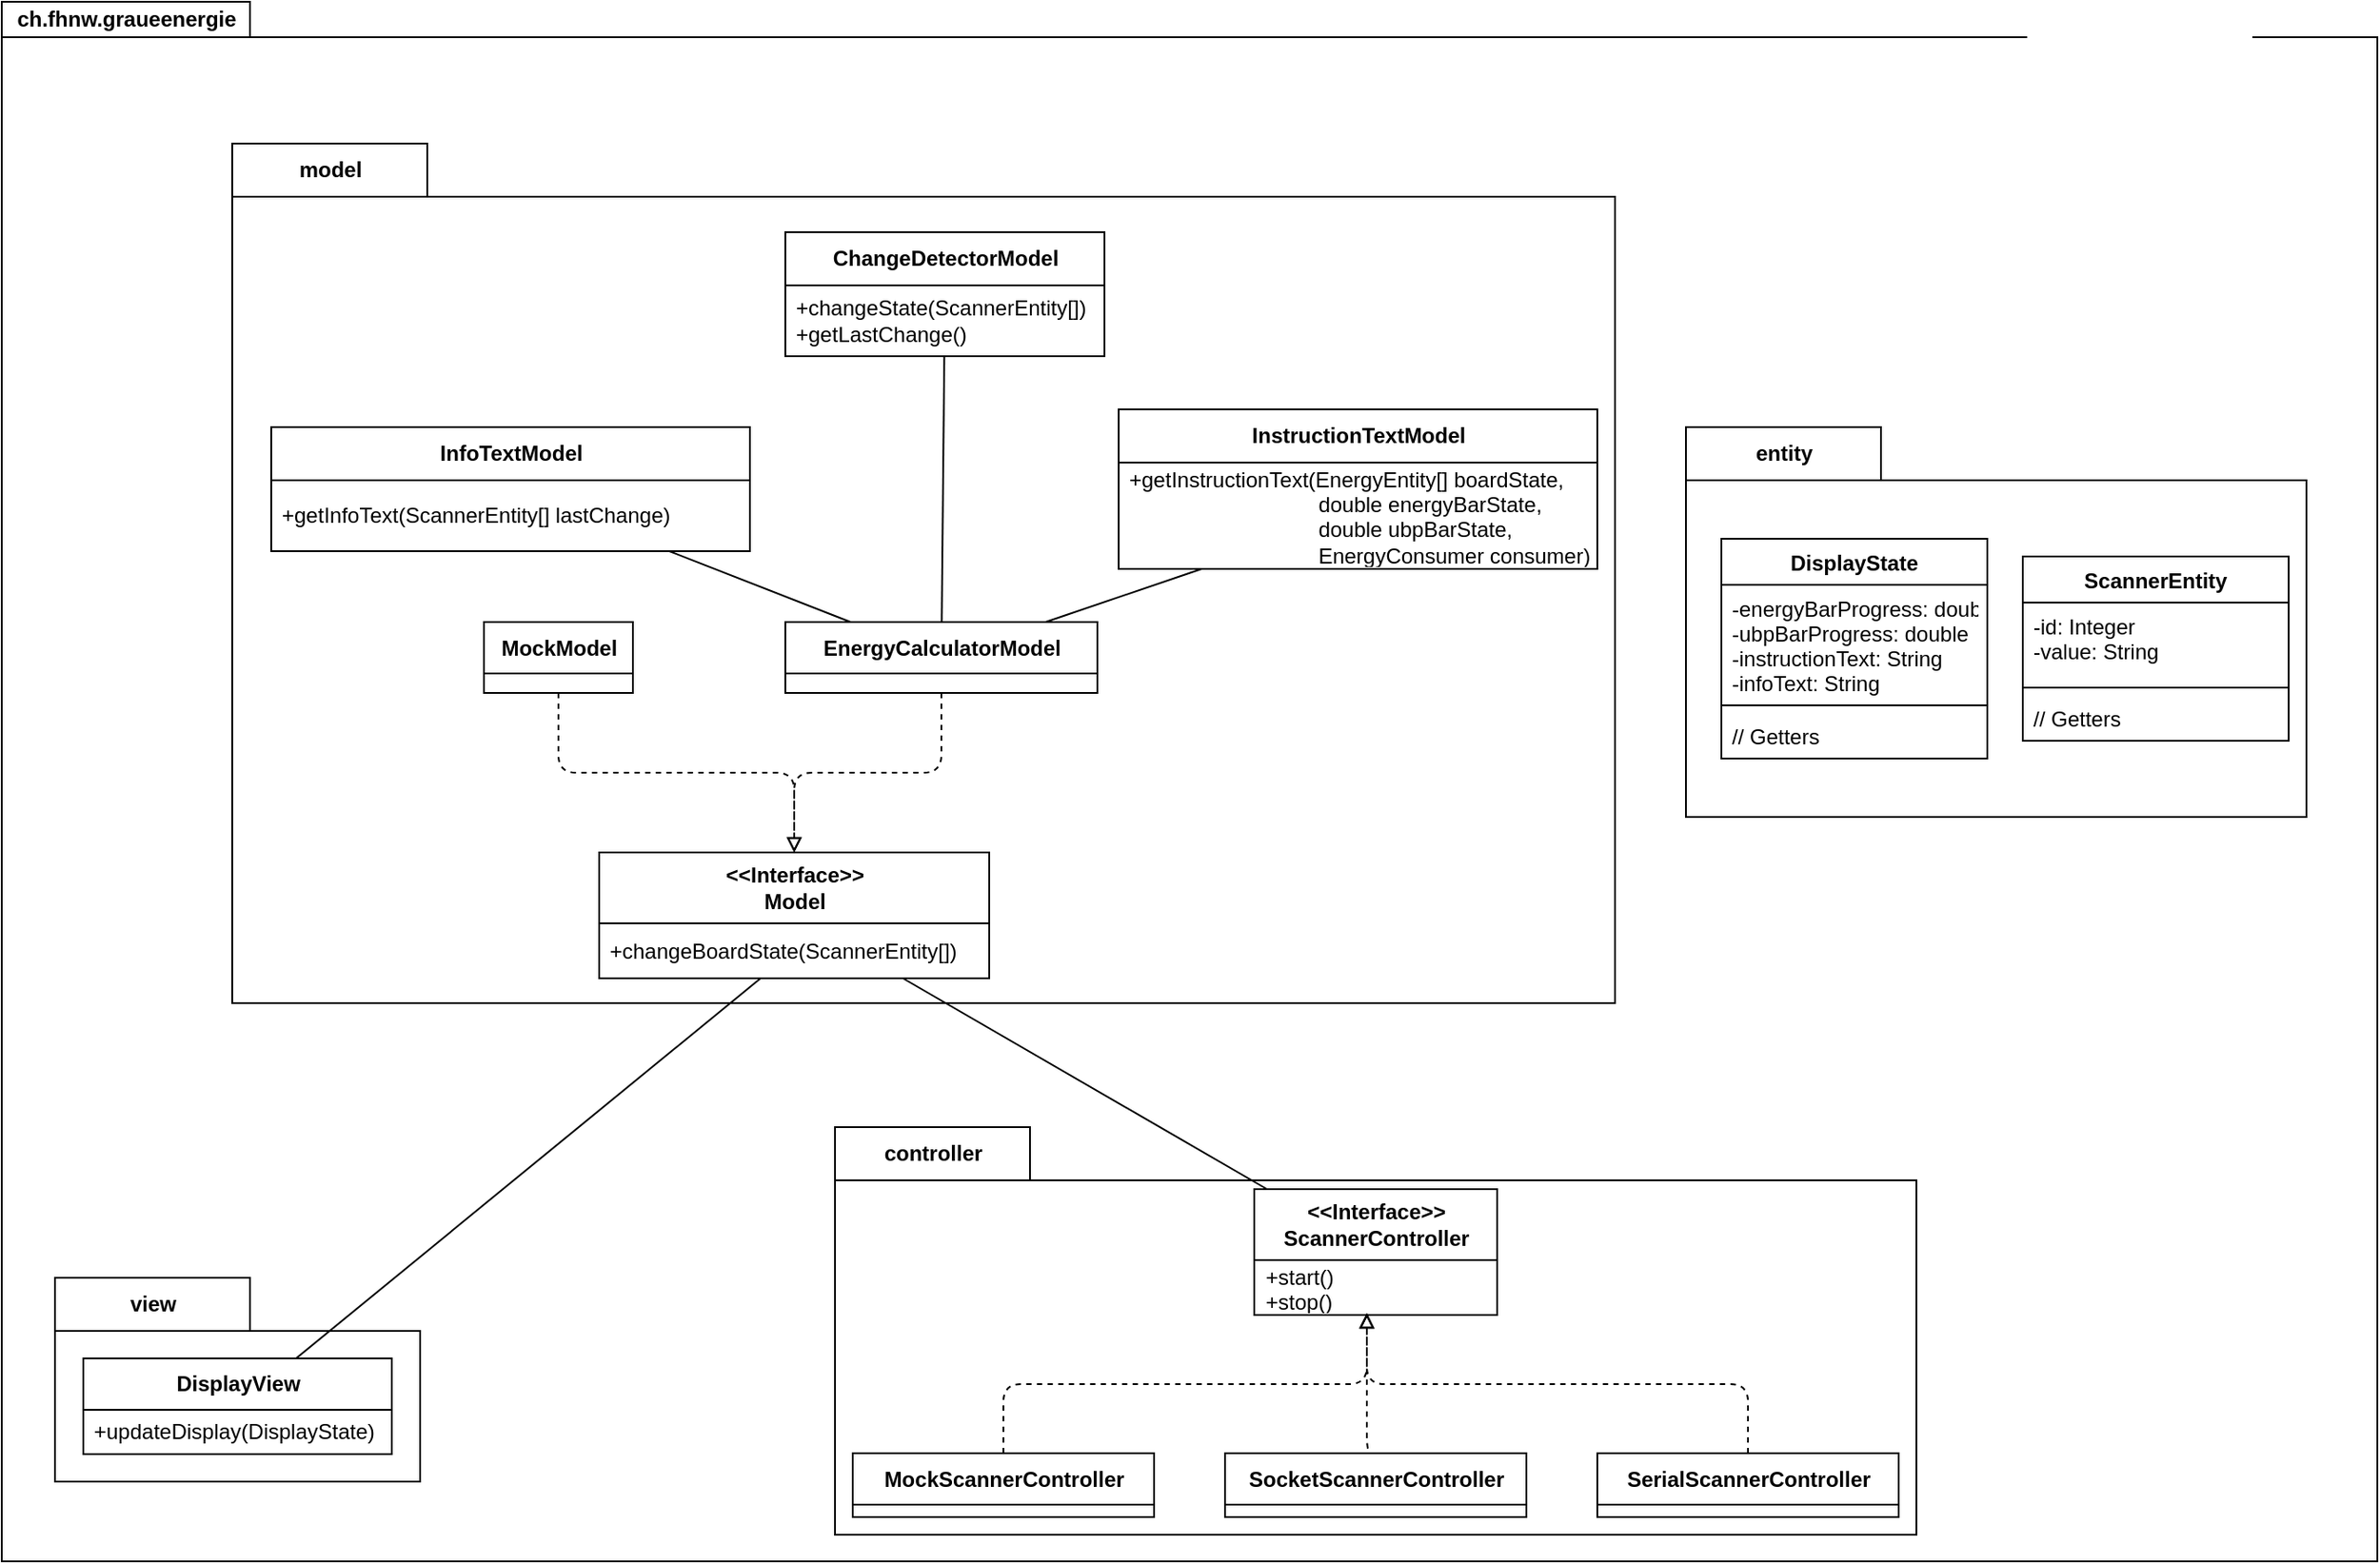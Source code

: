 <mxfile>
    <diagram id="G0Bky6Bdtz4yHGGLSheF" name="Page-1">
        <mxGraphModel dx="1608" dy="2091" grid="1" gridSize="10" guides="1" tooltips="1" connect="1" arrows="1" fold="1" page="1" pageScale="1" pageWidth="827" pageHeight="1169" math="0" shadow="0">
            <root>
                <mxCell id="0"/>
                <mxCell id="1" parent="0"/>
                <mxCell id="43" value="ch.fhnw.graueenergie" style="shape=folder;fontStyle=1;tabWidth=140;tabHeight=20;tabPosition=left;html=1;boundedLbl=1;labelInHeader=1;container=1;collapsible=0;recursiveResize=0;" parent="1" vertex="1">
                    <mxGeometry x="50" y="-50" width="1340" height="880" as="geometry"/>
                </mxCell>
                <mxCell id="9" value="model" style="shape=folder;fontStyle=1;tabWidth=110;tabHeight=30;tabPosition=left;html=1;boundedLbl=1;labelInHeader=1;container=1;collapsible=0;recursiveResize=0;" parent="43" vertex="1">
                    <mxGeometry x="130" y="80" width="780" height="485" as="geometry"/>
                </mxCell>
                <mxCell id="19" value="&amp;lt;&amp;lt;Interface&amp;gt;&amp;gt;&lt;br&gt;Model" style="swimlane;fontStyle=1;align=center;verticalAlign=middle;childLayout=stackLayout;horizontal=1;startSize=40;horizontalStack=0;resizeParent=1;resizeParentMax=0;resizeLast=0;collapsible=0;marginBottom=0;html=1;" parent="9" vertex="1">
                    <mxGeometry x="207" y="400" width="220" height="71" as="geometry"/>
                </mxCell>
                <mxCell id="20" value="+changeBoardState(ScannerEntity[])" style="text;html=1;strokeColor=none;fillColor=none;align=left;verticalAlign=middle;spacingLeft=4;spacingRight=4;overflow=hidden;rotatable=0;points=[[0,0.5],[1,0.5]];portConstraint=eastwest;" parent="19" vertex="1">
                    <mxGeometry y="40" width="220" height="31" as="geometry"/>
                </mxCell>
                <mxCell id="27" style="edgeStyle=orthogonalEdgeStyle;html=1;exitX=0.5;exitY=1;exitDx=0;exitDy=0;entryX=0.5;entryY=0;entryDx=0;entryDy=0;dashed=1;endArrow=block;endFill=0;" parent="9" source="25" target="19" edge="1">
                    <mxGeometry relative="1" as="geometry"/>
                </mxCell>
                <mxCell id="25" value="MockModel" style="swimlane;fontStyle=1;align=center;verticalAlign=middle;childLayout=stackLayout;horizontal=1;startSize=29;horizontalStack=0;resizeParent=1;resizeParentMax=0;resizeLast=0;collapsible=0;marginBottom=0;html=1;" parent="9" vertex="1">
                    <mxGeometry x="142" y="270" width="84" height="40" as="geometry"/>
                </mxCell>
                <mxCell id="28" style="edgeStyle=orthogonalEdgeStyle;html=1;dashed=1;endArrow=block;endFill=0;" parent="9" source="26" target="19" edge="1">
                    <mxGeometry relative="1" as="geometry"/>
                </mxCell>
                <mxCell id="26" value="EnergyCalculatorModel" style="swimlane;fontStyle=1;align=center;verticalAlign=middle;childLayout=stackLayout;horizontal=1;startSize=29;horizontalStack=0;resizeParent=1;resizeParentMax=0;resizeLast=0;collapsible=0;marginBottom=0;html=1;" parent="9" vertex="1">
                    <mxGeometry x="312" y="270" width="176" height="40" as="geometry"/>
                </mxCell>
                <mxCell id="62" style="edgeStyle=none;html=1;endArrow=none;endFill=0;" parent="9" source="59" target="26" edge="1">
                    <mxGeometry relative="1" as="geometry"/>
                </mxCell>
                <mxCell id="59" value="InfoTextModel" style="swimlane;fontStyle=1;align=center;verticalAlign=middle;childLayout=stackLayout;horizontal=1;startSize=30;horizontalStack=0;resizeParent=1;resizeParentMax=0;resizeLast=0;collapsible=0;marginBottom=0;html=1;" parent="9" vertex="1">
                    <mxGeometry x="22" y="160" width="270" height="70" as="geometry"/>
                </mxCell>
                <mxCell id="60" value="+getInfoText(ScannerEntity[] lastChange)" style="text;html=1;strokeColor=none;fillColor=none;align=left;verticalAlign=middle;spacingLeft=4;spacingRight=4;overflow=hidden;rotatable=0;points=[[0,0.5],[1,0.5]];portConstraint=eastwest;" parent="59" vertex="1">
                    <mxGeometry y="30" width="270" height="40" as="geometry"/>
                </mxCell>
                <mxCell id="63" style="edgeStyle=none;html=1;endArrow=none;endFill=0;" parent="9" source="55" target="26" edge="1">
                    <mxGeometry relative="1" as="geometry"/>
                </mxCell>
                <mxCell id="55" value="ChangeDetectorModel" style="swimlane;fontStyle=1;align=center;verticalAlign=middle;childLayout=stackLayout;horizontal=1;startSize=30;horizontalStack=0;resizeParent=1;resizeParentMax=0;resizeLast=0;collapsible=0;marginBottom=0;html=1;" parent="9" vertex="1">
                    <mxGeometry x="312" y="50" width="180" height="70" as="geometry"/>
                </mxCell>
                <mxCell id="56" value="+changeState(ScannerEntity[])&lt;br&gt;+getLastChange()&lt;br&gt;" style="text;html=1;strokeColor=none;fillColor=none;align=left;verticalAlign=middle;spacingLeft=4;spacingRight=4;overflow=hidden;rotatable=0;points=[[0,0.5],[1,0.5]];portConstraint=eastwest;" parent="55" vertex="1">
                    <mxGeometry y="30" width="180" height="40" as="geometry"/>
                </mxCell>
                <mxCell id="57" value="InstructionTextModel" style="swimlane;fontStyle=1;align=center;verticalAlign=middle;childLayout=stackLayout;horizontal=1;startSize=30;horizontalStack=0;resizeParent=1;resizeParentMax=0;resizeLast=0;collapsible=0;marginBottom=0;html=1;" parent="9" vertex="1">
                    <mxGeometry x="500" y="150" width="270" height="90" as="geometry"/>
                </mxCell>
                <mxCell id="58" value="+getInstructionText(EnergyEntity[] boardState, &lt;br&gt;&lt;span style=&quot;white-space: pre;&quot;&gt;&#9;&lt;/span&gt;&lt;span style=&quot;white-space: pre;&quot;&gt;&#9;&lt;/span&gt;&lt;span style=&quot;white-space: pre;&quot;&gt;&#9;&lt;/span&gt;&lt;span style=&quot;white-space: pre;&quot;&gt;&#9;&lt;/span&gt;double energyBarState, &lt;br&gt;&lt;span style=&quot;white-space: pre;&quot;&gt;&#9;&lt;/span&gt;&lt;span style=&quot;white-space: pre;&quot;&gt;&#9;&lt;/span&gt;&lt;span style=&quot;white-space: pre;&quot;&gt;&#9;&lt;/span&gt;&lt;span style=&quot;white-space: pre;&quot;&gt;&#9;&lt;/span&gt;double ubpBarState, &lt;br&gt;&lt;span style=&quot;white-space: pre;&quot;&gt;&#9;&lt;/span&gt;&lt;span style=&quot;white-space: pre;&quot;&gt;&#9;&lt;/span&gt;&lt;span style=&quot;white-space: pre;&quot;&gt;&#9;&lt;/span&gt;&lt;span style=&quot;white-space: pre;&quot;&gt;&#9;&lt;/span&gt;EnergyConsumer consumer)" style="text;html=1;strokeColor=none;fillColor=none;align=left;verticalAlign=middle;spacingLeft=4;spacingRight=4;overflow=hidden;rotatable=0;points=[[0,0.5],[1,0.5]];portConstraint=eastwest;" parent="57" vertex="1">
                    <mxGeometry y="30" width="270" height="60" as="geometry"/>
                </mxCell>
                <mxCell id="64" style="edgeStyle=none;html=1;endArrow=none;endFill=0;" parent="9" source="58" target="26" edge="1">
                    <mxGeometry relative="1" as="geometry"/>
                </mxCell>
                <mxCell id="7" value="view" style="shape=folder;fontStyle=1;tabWidth=110;tabHeight=30;tabPosition=left;html=1;boundedLbl=1;labelInHeader=1;container=1;collapsible=0;recursiveResize=0;" parent="43" vertex="1">
                    <mxGeometry x="30" y="720" width="206" height="115" as="geometry"/>
                </mxCell>
                <mxCell id="14" value="DisplayView" style="swimlane;fontStyle=1;align=center;verticalAlign=middle;childLayout=stackLayout;horizontal=1;startSize=29;horizontalStack=0;resizeParent=1;resizeParentMax=0;resizeLast=0;collapsible=0;marginBottom=0;html=1;" parent="7" vertex="1">
                    <mxGeometry x="16" y="45.5" width="174" height="54" as="geometry"/>
                </mxCell>
                <mxCell id="16" value="+updateDisplay(DisplayState)" style="text;html=1;strokeColor=none;fillColor=none;align=left;verticalAlign=middle;spacingLeft=4;spacingRight=4;overflow=hidden;rotatable=0;points=[[0,0.5],[1,0.5]];portConstraint=eastwest;" parent="14" vertex="1">
                    <mxGeometry y="29" width="174" height="25" as="geometry"/>
                </mxCell>
                <mxCell id="8" value="controller" style="shape=folder;fontStyle=1;tabWidth=110;tabHeight=30;tabPosition=left;html=1;boundedLbl=1;labelInHeader=1;container=1;collapsible=0;recursiveResize=0;" parent="43" vertex="1">
                    <mxGeometry x="470" y="635" width="610" height="230" as="geometry"/>
                </mxCell>
                <mxCell id="17" value="&amp;lt;&amp;lt;Interface&amp;gt;&amp;gt;&lt;br&gt;ScannerController" style="swimlane;fontStyle=1;align=center;verticalAlign=middle;childLayout=stackLayout;horizontal=1;startSize=40;horizontalStack=0;resizeParent=1;resizeParentMax=0;resizeLast=0;collapsible=0;marginBottom=0;html=1;" parent="8" vertex="1">
                    <mxGeometry x="236.5" y="35" width="137" height="71" as="geometry"/>
                </mxCell>
                <mxCell id="18" value="+start()&lt;br&gt;+stop()" style="text;html=1;strokeColor=none;fillColor=none;align=left;verticalAlign=middle;spacingLeft=4;spacingRight=4;overflow=hidden;rotatable=0;points=[[0,0.5],[1,0.5]];portConstraint=eastwest;" parent="17" vertex="1">
                    <mxGeometry y="40" width="137" height="31" as="geometry"/>
                </mxCell>
                <mxCell id="29" style="edgeStyle=orthogonalEdgeStyle;html=1;dashed=1;endArrow=block;endFill=0;" parent="8" source="21" edge="1">
                    <mxGeometry relative="1" as="geometry">
                        <Array as="points">
                            <mxPoint x="95" y="145"/>
                            <mxPoint x="300" y="145"/>
                        </Array>
                        <mxPoint x="300" y="105" as="targetPoint"/>
                    </mxGeometry>
                </mxCell>
                <mxCell id="21" value="MockScannerController" style="swimlane;fontStyle=1;align=center;verticalAlign=middle;childLayout=stackLayout;horizontal=1;startSize=29;horizontalStack=0;resizeParent=1;resizeParentMax=0;resizeLast=0;collapsible=0;marginBottom=0;html=1;" parent="8" vertex="1">
                    <mxGeometry x="10" y="184" width="170" height="36" as="geometry"/>
                </mxCell>
                <mxCell id="23" value="SocketScannerController" style="swimlane;fontStyle=1;align=center;verticalAlign=middle;childLayout=stackLayout;horizontal=1;startSize=29;horizontalStack=0;resizeParent=1;resizeParentMax=0;resizeLast=0;collapsible=0;marginBottom=0;html=1;" parent="8" vertex="1">
                    <mxGeometry x="220" y="184" width="170" height="36" as="geometry"/>
                </mxCell>
                <mxCell id="44" value="SerialScannerController" style="swimlane;fontStyle=1;align=center;verticalAlign=middle;childLayout=stackLayout;horizontal=1;startSize=29;horizontalStack=0;resizeParent=1;resizeParentMax=0;resizeLast=0;collapsible=0;marginBottom=0;html=1;" parent="8" vertex="1">
                    <mxGeometry x="430" y="184" width="170" height="36" as="geometry"/>
                </mxCell>
                <mxCell id="45" style="edgeStyle=orthogonalEdgeStyle;html=1;dashed=1;endArrow=block;endFill=0;exitX=0.5;exitY=0;exitDx=0;exitDy=0;" parent="8" source="44" edge="1">
                    <mxGeometry relative="1" as="geometry">
                        <mxPoint x="300" y="105" as="targetPoint"/>
                        <Array as="points">
                            <mxPoint x="515" y="145"/>
                            <mxPoint x="300" y="145"/>
                        </Array>
                        <mxPoint x="303.5" y="184" as="sourcePoint"/>
                    </mxGeometry>
                </mxCell>
                <mxCell id="65" style="edgeStyle=orthogonalEdgeStyle;html=1;dashed=1;endArrow=block;endFill=0;exitX=0.5;exitY=0;exitDx=0;exitDy=0;" parent="8" source="23" edge="1">
                    <mxGeometry relative="1" as="geometry">
                        <mxPoint x="300" y="105" as="targetPoint"/>
                        <Array as="points">
                            <mxPoint x="300" y="184"/>
                        </Array>
                        <mxPoint x="515.0" y="185" as="sourcePoint"/>
                    </mxGeometry>
                </mxCell>
                <mxCell id="31" style="html=1;endArrow=none;endFill=0;" parent="43" source="20" target="14" edge="1">
                    <mxGeometry relative="1" as="geometry"/>
                </mxCell>
                <mxCell id="32" style="edgeStyle=none;html=1;endArrow=none;endFill=0;" parent="43" source="17" target="19" edge="1">
                    <mxGeometry relative="1" as="geometry"/>
                </mxCell>
                <mxCell id="4" value="entity" style="shape=folder;fontStyle=1;tabWidth=110;tabHeight=30;tabPosition=left;html=1;boundedLbl=1;labelInHeader=1;container=1;collapsible=0;recursiveResize=0;" parent="43" vertex="1">
                    <mxGeometry x="950" y="240" width="350" height="220" as="geometry"/>
                </mxCell>
                <mxCell id="35" value="DisplayState" style="swimlane;fontStyle=1;align=center;verticalAlign=top;childLayout=stackLayout;horizontal=1;startSize=26;horizontalStack=0;resizeParent=1;resizeParentMax=0;resizeLast=0;collapsible=1;marginBottom=0;" parent="4" vertex="1">
                    <mxGeometry x="20" y="63" width="150" height="124" as="geometry"/>
                </mxCell>
                <mxCell id="36" value="-energyBarProgress: double&#10;-ubpBarProgress: double&#10;-instructionText: String&#10;-infoText: String" style="text;strokeColor=none;fillColor=none;align=left;verticalAlign=top;spacingLeft=4;spacingRight=4;overflow=hidden;rotatable=0;points=[[0,0.5],[1,0.5]];portConstraint=eastwest;" parent="35" vertex="1">
                    <mxGeometry y="26" width="150" height="64" as="geometry"/>
                </mxCell>
                <mxCell id="37" value="" style="line;strokeWidth=1;fillColor=none;align=left;verticalAlign=middle;spacingTop=-1;spacingLeft=3;spacingRight=3;rotatable=0;labelPosition=right;points=[];portConstraint=eastwest;strokeColor=inherit;" parent="35" vertex="1">
                    <mxGeometry y="90" width="150" height="8" as="geometry"/>
                </mxCell>
                <mxCell id="38" value="// Getters" style="text;strokeColor=none;fillColor=none;align=left;verticalAlign=top;spacingLeft=4;spacingRight=4;overflow=hidden;rotatable=0;points=[[0,0.5],[1,0.5]];portConstraint=eastwest;" parent="35" vertex="1">
                    <mxGeometry y="98" width="150" height="26" as="geometry"/>
                </mxCell>
                <mxCell id="39" value="ScannerEntity" style="swimlane;fontStyle=1;align=center;verticalAlign=top;childLayout=stackLayout;horizontal=1;startSize=26;horizontalStack=0;resizeParent=1;resizeParentMax=0;resizeLast=0;collapsible=1;marginBottom=0;" parent="4" vertex="1">
                    <mxGeometry x="190" y="73" width="150" height="104" as="geometry"/>
                </mxCell>
                <mxCell id="40" value="-id: Integer&#10;-value: String" style="text;strokeColor=none;fillColor=none;align=left;verticalAlign=top;spacingLeft=4;spacingRight=4;overflow=hidden;rotatable=0;points=[[0,0.5],[1,0.5]];portConstraint=eastwest;" parent="39" vertex="1">
                    <mxGeometry y="26" width="150" height="44" as="geometry"/>
                </mxCell>
                <mxCell id="41" value="" style="line;strokeWidth=1;fillColor=none;align=left;verticalAlign=middle;spacingTop=-1;spacingLeft=3;spacingRight=3;rotatable=0;labelPosition=right;points=[];portConstraint=eastwest;strokeColor=inherit;" parent="39" vertex="1">
                    <mxGeometry y="70" width="150" height="8" as="geometry"/>
                </mxCell>
                <mxCell id="42" value="// Getters" style="text;strokeColor=none;fillColor=none;align=left;verticalAlign=top;spacingLeft=4;spacingRight=4;overflow=hidden;rotatable=0;points=[[0,0.5],[1,0.5]];portConstraint=eastwest;" parent="39" vertex="1">
                    <mxGeometry y="78" width="150" height="26" as="geometry"/>
                </mxCell>
            </root>
        </mxGraphModel>
    </diagram>
</mxfile>